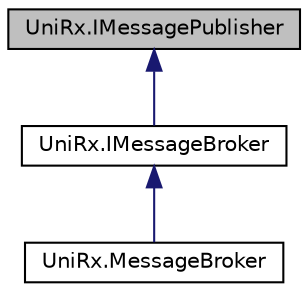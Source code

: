 digraph "UniRx.IMessagePublisher"
{
 // LATEX_PDF_SIZE
  edge [fontname="Helvetica",fontsize="10",labelfontname="Helvetica",labelfontsize="10"];
  node [fontname="Helvetica",fontsize="10",shape=record];
  Node1 [label="UniRx.IMessagePublisher",height=0.2,width=0.4,color="black", fillcolor="grey75", style="filled", fontcolor="black",tooltip=" "];
  Node1 -> Node2 [dir="back",color="midnightblue",fontsize="10",style="solid"];
  Node2 [label="UniRx.IMessageBroker",height=0.2,width=0.4,color="black", fillcolor="white", style="filled",URL="$interface_uni_rx_1_1_i_message_broker.html",tooltip=" "];
  Node2 -> Node3 [dir="back",color="midnightblue",fontsize="10",style="solid"];
  Node3 [label="UniRx.MessageBroker",height=0.2,width=0.4,color="black", fillcolor="white", style="filled",URL="$class_uni_rx_1_1_message_broker.html",tooltip="In-Memory PubSub filtered by Type."];
}
